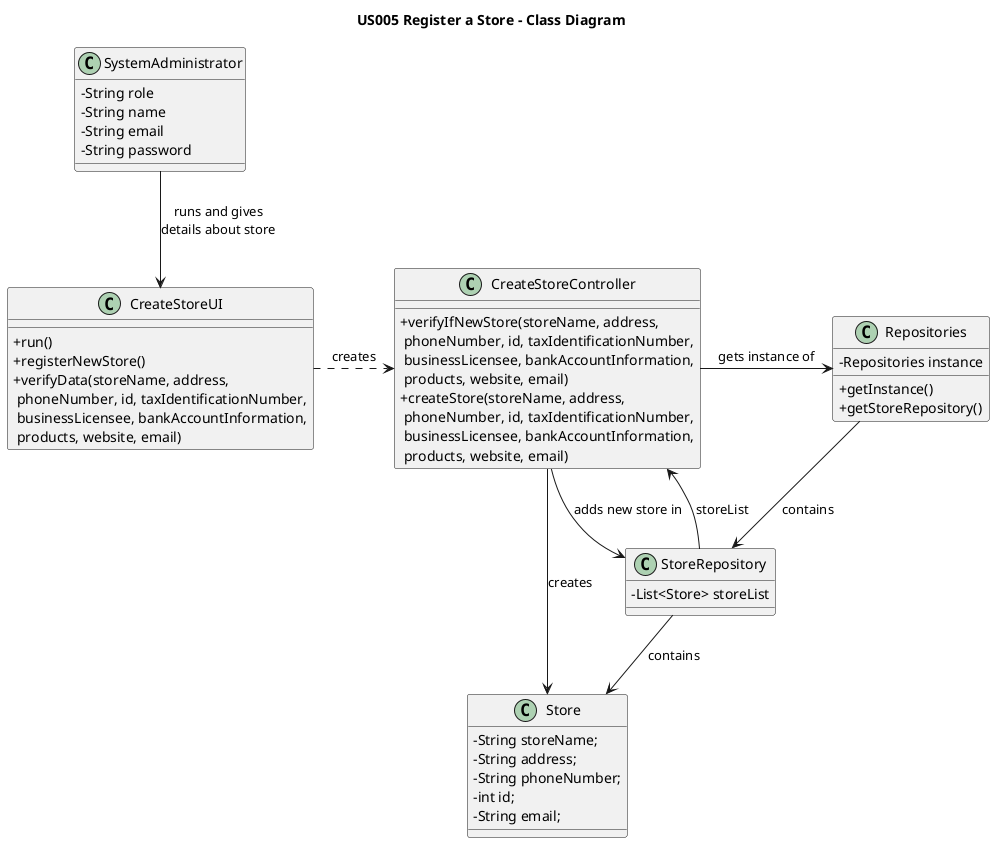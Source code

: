@startuml
skinparam packageStyle rectangle
skinparam shadowing false
skinparam classAttributeIconSize 0
title US005 Register a Store - Class Diagram

class Store {
-String storeName;
-String address;
-String phoneNumber;
-int id;
-String email;
___
}

class SystemAdministrator {
-String role
-String name
-String email
-String password
___
}

class StoreRepository{
-List<Store> storeList
___
}

class CreateStoreUI {
___
+run()
+registerNewStore()
+verifyData(storeName, address,\n phoneNumber, id, taxIdentificationNumber,\n businessLicensee, bankAccountInformation,\n products, website, email)
}

class Repositories {
-Repositories instance
___
+getInstance()
+getStoreRepository()
}

class CreateStoreController {
___
+verifyIfNewStore(storeName, address,\n phoneNumber, id, taxIdentificationNumber,\n businessLicensee, bankAccountInformation,\n products, website, email)
+createStore(storeName, address,\n phoneNumber, id, taxIdentificationNumber,\n businessLicensee, bankAccountInformation,\n products, website, email)
}

SystemAdministrator --> CreateStoreUI : runs and gives\ndetails about store
CreateStoreUI .> CreateStoreController : creates
CreateStoreController -> Repositories : gets instance of
Repositories --> StoreRepository : contains
CreateStoreController -> Store : creates
CreateStoreController --> StoreRepository : adds new store in
StoreRepository --> Store : contains

StoreRepository -> CreateStoreController : storeList

@enduml